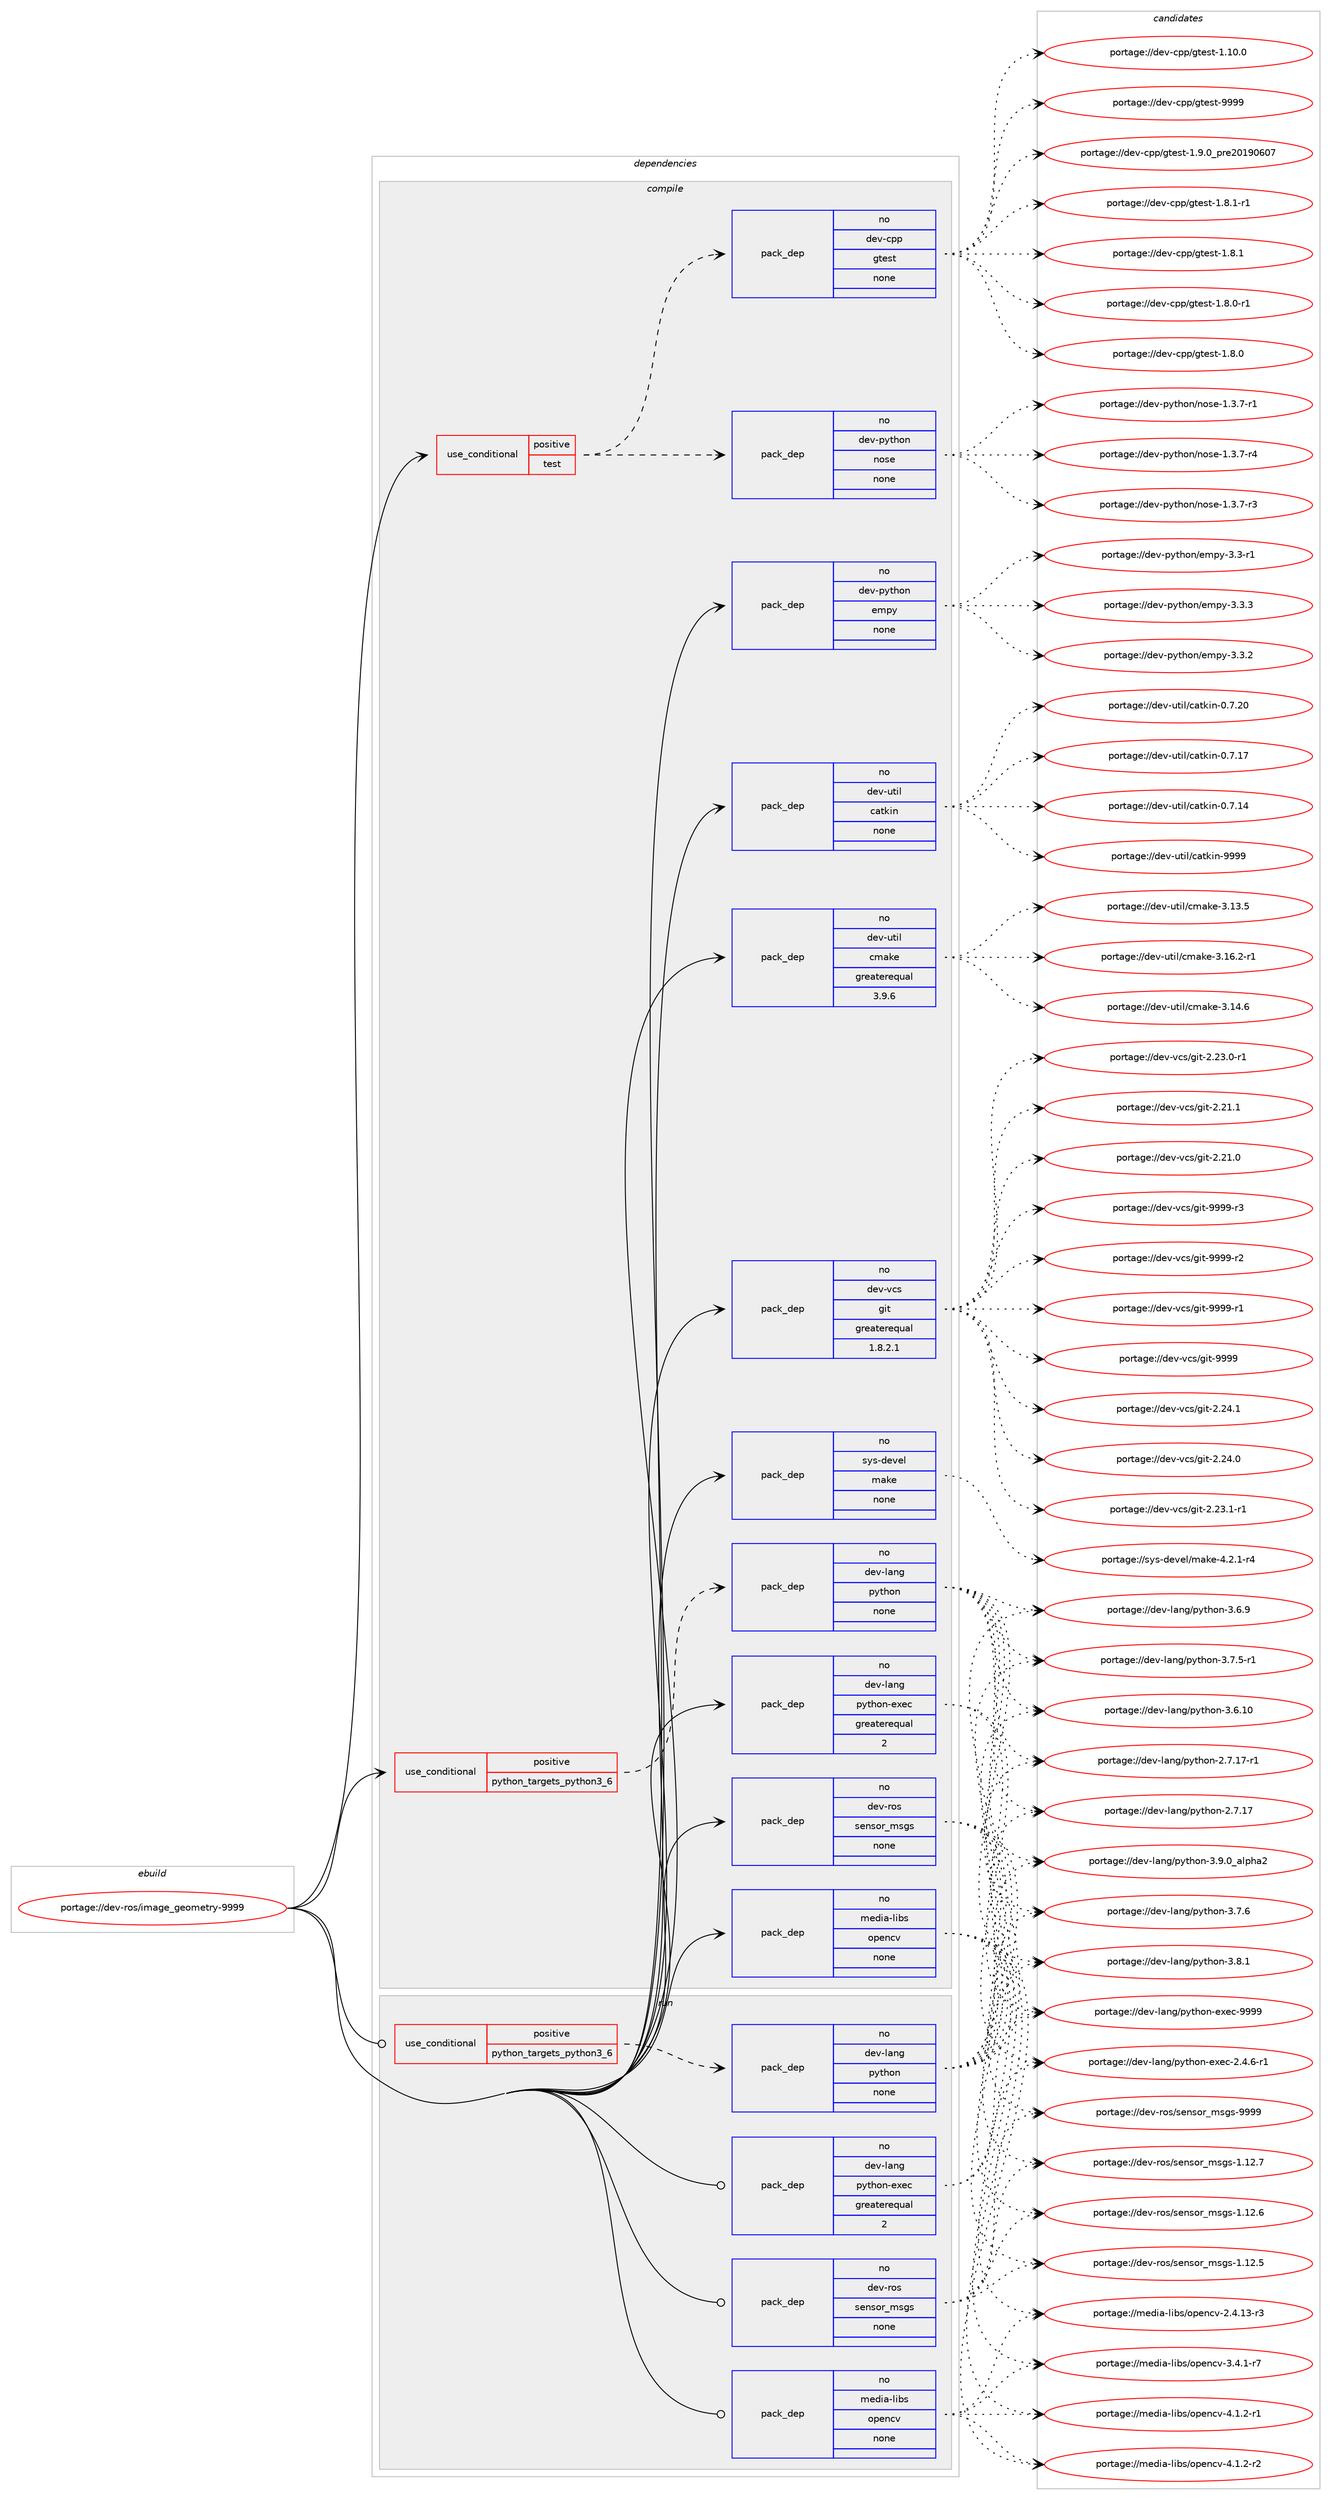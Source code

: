digraph prolog {

# *************
# Graph options
# *************

newrank=true;
concentrate=true;
compound=true;
graph [rankdir=LR,fontname=Helvetica,fontsize=10,ranksep=1.5];#, ranksep=2.5, nodesep=0.2];
edge  [arrowhead=vee];
node  [fontname=Helvetica,fontsize=10];

# **********
# The ebuild
# **********

subgraph cluster_leftcol {
color=gray;
rank=same;
label=<<i>ebuild</i>>;
id [label="portage://dev-ros/image_geometry-9999", color=red, width=4, href="../dev-ros/image_geometry-9999.svg"];
}

# ****************
# The dependencies
# ****************

subgraph cluster_midcol {
color=gray;
label=<<i>dependencies</i>>;
subgraph cluster_compile {
fillcolor="#eeeeee";
style=filled;
label=<<i>compile</i>>;
subgraph cond100185 {
dependency400778 [label=<<TABLE BORDER="0" CELLBORDER="1" CELLSPACING="0" CELLPADDING="4"><TR><TD ROWSPAN="3" CELLPADDING="10">use_conditional</TD></TR><TR><TD>positive</TD></TR><TR><TD>python_targets_python3_6</TD></TR></TABLE>>, shape=none, color=red];
subgraph pack295740 {
dependency400779 [label=<<TABLE BORDER="0" CELLBORDER="1" CELLSPACING="0" CELLPADDING="4" WIDTH="220"><TR><TD ROWSPAN="6" CELLPADDING="30">pack_dep</TD></TR><TR><TD WIDTH="110">no</TD></TR><TR><TD>dev-lang</TD></TR><TR><TD>python</TD></TR><TR><TD>none</TD></TR><TR><TD></TD></TR></TABLE>>, shape=none, color=blue];
}
dependency400778:e -> dependency400779:w [weight=20,style="dashed",arrowhead="vee"];
}
id:e -> dependency400778:w [weight=20,style="solid",arrowhead="vee"];
subgraph cond100186 {
dependency400780 [label=<<TABLE BORDER="0" CELLBORDER="1" CELLSPACING="0" CELLPADDING="4"><TR><TD ROWSPAN="3" CELLPADDING="10">use_conditional</TD></TR><TR><TD>positive</TD></TR><TR><TD>test</TD></TR></TABLE>>, shape=none, color=red];
subgraph pack295741 {
dependency400781 [label=<<TABLE BORDER="0" CELLBORDER="1" CELLSPACING="0" CELLPADDING="4" WIDTH="220"><TR><TD ROWSPAN="6" CELLPADDING="30">pack_dep</TD></TR><TR><TD WIDTH="110">no</TD></TR><TR><TD>dev-python</TD></TR><TR><TD>nose</TD></TR><TR><TD>none</TD></TR><TR><TD></TD></TR></TABLE>>, shape=none, color=blue];
}
dependency400780:e -> dependency400781:w [weight=20,style="dashed",arrowhead="vee"];
subgraph pack295742 {
dependency400782 [label=<<TABLE BORDER="0" CELLBORDER="1" CELLSPACING="0" CELLPADDING="4" WIDTH="220"><TR><TD ROWSPAN="6" CELLPADDING="30">pack_dep</TD></TR><TR><TD WIDTH="110">no</TD></TR><TR><TD>dev-cpp</TD></TR><TR><TD>gtest</TD></TR><TR><TD>none</TD></TR><TR><TD></TD></TR></TABLE>>, shape=none, color=blue];
}
dependency400780:e -> dependency400782:w [weight=20,style="dashed",arrowhead="vee"];
}
id:e -> dependency400780:w [weight=20,style="solid",arrowhead="vee"];
subgraph pack295743 {
dependency400783 [label=<<TABLE BORDER="0" CELLBORDER="1" CELLSPACING="0" CELLPADDING="4" WIDTH="220"><TR><TD ROWSPAN="6" CELLPADDING="30">pack_dep</TD></TR><TR><TD WIDTH="110">no</TD></TR><TR><TD>dev-lang</TD></TR><TR><TD>python-exec</TD></TR><TR><TD>greaterequal</TD></TR><TR><TD>2</TD></TR></TABLE>>, shape=none, color=blue];
}
id:e -> dependency400783:w [weight=20,style="solid",arrowhead="vee"];
subgraph pack295744 {
dependency400784 [label=<<TABLE BORDER="0" CELLBORDER="1" CELLSPACING="0" CELLPADDING="4" WIDTH="220"><TR><TD ROWSPAN="6" CELLPADDING="30">pack_dep</TD></TR><TR><TD WIDTH="110">no</TD></TR><TR><TD>dev-python</TD></TR><TR><TD>empy</TD></TR><TR><TD>none</TD></TR><TR><TD></TD></TR></TABLE>>, shape=none, color=blue];
}
id:e -> dependency400784:w [weight=20,style="solid",arrowhead="vee"];
subgraph pack295745 {
dependency400785 [label=<<TABLE BORDER="0" CELLBORDER="1" CELLSPACING="0" CELLPADDING="4" WIDTH="220"><TR><TD ROWSPAN="6" CELLPADDING="30">pack_dep</TD></TR><TR><TD WIDTH="110">no</TD></TR><TR><TD>dev-ros</TD></TR><TR><TD>sensor_msgs</TD></TR><TR><TD>none</TD></TR><TR><TD></TD></TR></TABLE>>, shape=none, color=blue];
}
id:e -> dependency400785:w [weight=20,style="solid",arrowhead="vee"];
subgraph pack295746 {
dependency400786 [label=<<TABLE BORDER="0" CELLBORDER="1" CELLSPACING="0" CELLPADDING="4" WIDTH="220"><TR><TD ROWSPAN="6" CELLPADDING="30">pack_dep</TD></TR><TR><TD WIDTH="110">no</TD></TR><TR><TD>dev-util</TD></TR><TR><TD>catkin</TD></TR><TR><TD>none</TD></TR><TR><TD></TD></TR></TABLE>>, shape=none, color=blue];
}
id:e -> dependency400786:w [weight=20,style="solid",arrowhead="vee"];
subgraph pack295747 {
dependency400787 [label=<<TABLE BORDER="0" CELLBORDER="1" CELLSPACING="0" CELLPADDING="4" WIDTH="220"><TR><TD ROWSPAN="6" CELLPADDING="30">pack_dep</TD></TR><TR><TD WIDTH="110">no</TD></TR><TR><TD>dev-util</TD></TR><TR><TD>cmake</TD></TR><TR><TD>greaterequal</TD></TR><TR><TD>3.9.6</TD></TR></TABLE>>, shape=none, color=blue];
}
id:e -> dependency400787:w [weight=20,style="solid",arrowhead="vee"];
subgraph pack295748 {
dependency400788 [label=<<TABLE BORDER="0" CELLBORDER="1" CELLSPACING="0" CELLPADDING="4" WIDTH="220"><TR><TD ROWSPAN="6" CELLPADDING="30">pack_dep</TD></TR><TR><TD WIDTH="110">no</TD></TR><TR><TD>dev-vcs</TD></TR><TR><TD>git</TD></TR><TR><TD>greaterequal</TD></TR><TR><TD>1.8.2.1</TD></TR></TABLE>>, shape=none, color=blue];
}
id:e -> dependency400788:w [weight=20,style="solid",arrowhead="vee"];
subgraph pack295749 {
dependency400789 [label=<<TABLE BORDER="0" CELLBORDER="1" CELLSPACING="0" CELLPADDING="4" WIDTH="220"><TR><TD ROWSPAN="6" CELLPADDING="30">pack_dep</TD></TR><TR><TD WIDTH="110">no</TD></TR><TR><TD>media-libs</TD></TR><TR><TD>opencv</TD></TR><TR><TD>none</TD></TR><TR><TD></TD></TR></TABLE>>, shape=none, color=blue];
}
id:e -> dependency400789:w [weight=20,style="solid",arrowhead="vee"];
subgraph pack295750 {
dependency400790 [label=<<TABLE BORDER="0" CELLBORDER="1" CELLSPACING="0" CELLPADDING="4" WIDTH="220"><TR><TD ROWSPAN="6" CELLPADDING="30">pack_dep</TD></TR><TR><TD WIDTH="110">no</TD></TR><TR><TD>sys-devel</TD></TR><TR><TD>make</TD></TR><TR><TD>none</TD></TR><TR><TD></TD></TR></TABLE>>, shape=none, color=blue];
}
id:e -> dependency400790:w [weight=20,style="solid",arrowhead="vee"];
}
subgraph cluster_compileandrun {
fillcolor="#eeeeee";
style=filled;
label=<<i>compile and run</i>>;
}
subgraph cluster_run {
fillcolor="#eeeeee";
style=filled;
label=<<i>run</i>>;
subgraph cond100187 {
dependency400791 [label=<<TABLE BORDER="0" CELLBORDER="1" CELLSPACING="0" CELLPADDING="4"><TR><TD ROWSPAN="3" CELLPADDING="10">use_conditional</TD></TR><TR><TD>positive</TD></TR><TR><TD>python_targets_python3_6</TD></TR></TABLE>>, shape=none, color=red];
subgraph pack295751 {
dependency400792 [label=<<TABLE BORDER="0" CELLBORDER="1" CELLSPACING="0" CELLPADDING="4" WIDTH="220"><TR><TD ROWSPAN="6" CELLPADDING="30">pack_dep</TD></TR><TR><TD WIDTH="110">no</TD></TR><TR><TD>dev-lang</TD></TR><TR><TD>python</TD></TR><TR><TD>none</TD></TR><TR><TD></TD></TR></TABLE>>, shape=none, color=blue];
}
dependency400791:e -> dependency400792:w [weight=20,style="dashed",arrowhead="vee"];
}
id:e -> dependency400791:w [weight=20,style="solid",arrowhead="odot"];
subgraph pack295752 {
dependency400793 [label=<<TABLE BORDER="0" CELLBORDER="1" CELLSPACING="0" CELLPADDING="4" WIDTH="220"><TR><TD ROWSPAN="6" CELLPADDING="30">pack_dep</TD></TR><TR><TD WIDTH="110">no</TD></TR><TR><TD>dev-lang</TD></TR><TR><TD>python-exec</TD></TR><TR><TD>greaterequal</TD></TR><TR><TD>2</TD></TR></TABLE>>, shape=none, color=blue];
}
id:e -> dependency400793:w [weight=20,style="solid",arrowhead="odot"];
subgraph pack295753 {
dependency400794 [label=<<TABLE BORDER="0" CELLBORDER="1" CELLSPACING="0" CELLPADDING="4" WIDTH="220"><TR><TD ROWSPAN="6" CELLPADDING="30">pack_dep</TD></TR><TR><TD WIDTH="110">no</TD></TR><TR><TD>dev-ros</TD></TR><TR><TD>sensor_msgs</TD></TR><TR><TD>none</TD></TR><TR><TD></TD></TR></TABLE>>, shape=none, color=blue];
}
id:e -> dependency400794:w [weight=20,style="solid",arrowhead="odot"];
subgraph pack295754 {
dependency400795 [label=<<TABLE BORDER="0" CELLBORDER="1" CELLSPACING="0" CELLPADDING="4" WIDTH="220"><TR><TD ROWSPAN="6" CELLPADDING="30">pack_dep</TD></TR><TR><TD WIDTH="110">no</TD></TR><TR><TD>media-libs</TD></TR><TR><TD>opencv</TD></TR><TR><TD>none</TD></TR><TR><TD></TD></TR></TABLE>>, shape=none, color=blue];
}
id:e -> dependency400795:w [weight=20,style="solid",arrowhead="odot"];
}
}

# **************
# The candidates
# **************

subgraph cluster_choices {
rank=same;
color=gray;
label=<<i>candidates</i>>;

subgraph choice295740 {
color=black;
nodesep=1;
choice10010111845108971101034711212111610411111045514657464895971081121049750 [label="portage://dev-lang/python-3.9.0_alpha2", color=red, width=4,href="../dev-lang/python-3.9.0_alpha2.svg"];
choice100101118451089711010347112121116104111110455146564649 [label="portage://dev-lang/python-3.8.1", color=red, width=4,href="../dev-lang/python-3.8.1.svg"];
choice100101118451089711010347112121116104111110455146554654 [label="portage://dev-lang/python-3.7.6", color=red, width=4,href="../dev-lang/python-3.7.6.svg"];
choice1001011184510897110103471121211161041111104551465546534511449 [label="portage://dev-lang/python-3.7.5-r1", color=red, width=4,href="../dev-lang/python-3.7.5-r1.svg"];
choice100101118451089711010347112121116104111110455146544657 [label="portage://dev-lang/python-3.6.9", color=red, width=4,href="../dev-lang/python-3.6.9.svg"];
choice10010111845108971101034711212111610411111045514654464948 [label="portage://dev-lang/python-3.6.10", color=red, width=4,href="../dev-lang/python-3.6.10.svg"];
choice100101118451089711010347112121116104111110455046554649554511449 [label="portage://dev-lang/python-2.7.17-r1", color=red, width=4,href="../dev-lang/python-2.7.17-r1.svg"];
choice10010111845108971101034711212111610411111045504655464955 [label="portage://dev-lang/python-2.7.17", color=red, width=4,href="../dev-lang/python-2.7.17.svg"];
dependency400779:e -> choice10010111845108971101034711212111610411111045514657464895971081121049750:w [style=dotted,weight="100"];
dependency400779:e -> choice100101118451089711010347112121116104111110455146564649:w [style=dotted,weight="100"];
dependency400779:e -> choice100101118451089711010347112121116104111110455146554654:w [style=dotted,weight="100"];
dependency400779:e -> choice1001011184510897110103471121211161041111104551465546534511449:w [style=dotted,weight="100"];
dependency400779:e -> choice100101118451089711010347112121116104111110455146544657:w [style=dotted,weight="100"];
dependency400779:e -> choice10010111845108971101034711212111610411111045514654464948:w [style=dotted,weight="100"];
dependency400779:e -> choice100101118451089711010347112121116104111110455046554649554511449:w [style=dotted,weight="100"];
dependency400779:e -> choice10010111845108971101034711212111610411111045504655464955:w [style=dotted,weight="100"];
}
subgraph choice295741 {
color=black;
nodesep=1;
choice10010111845112121116104111110471101111151014549465146554511452 [label="portage://dev-python/nose-1.3.7-r4", color=red, width=4,href="../dev-python/nose-1.3.7-r4.svg"];
choice10010111845112121116104111110471101111151014549465146554511451 [label="portage://dev-python/nose-1.3.7-r3", color=red, width=4,href="../dev-python/nose-1.3.7-r3.svg"];
choice10010111845112121116104111110471101111151014549465146554511449 [label="portage://dev-python/nose-1.3.7-r1", color=red, width=4,href="../dev-python/nose-1.3.7-r1.svg"];
dependency400781:e -> choice10010111845112121116104111110471101111151014549465146554511452:w [style=dotted,weight="100"];
dependency400781:e -> choice10010111845112121116104111110471101111151014549465146554511451:w [style=dotted,weight="100"];
dependency400781:e -> choice10010111845112121116104111110471101111151014549465146554511449:w [style=dotted,weight="100"];
}
subgraph choice295742 {
color=black;
nodesep=1;
choice1001011184599112112471031161011151164557575757 [label="portage://dev-cpp/gtest-9999", color=red, width=4,href="../dev-cpp/gtest-9999.svg"];
choice100101118459911211247103116101115116454946574648951121141015048495748544855 [label="portage://dev-cpp/gtest-1.9.0_pre20190607", color=red, width=4,href="../dev-cpp/gtest-1.9.0_pre20190607.svg"];
choice1001011184599112112471031161011151164549465646494511449 [label="portage://dev-cpp/gtest-1.8.1-r1", color=red, width=4,href="../dev-cpp/gtest-1.8.1-r1.svg"];
choice100101118459911211247103116101115116454946564649 [label="portage://dev-cpp/gtest-1.8.1", color=red, width=4,href="../dev-cpp/gtest-1.8.1.svg"];
choice1001011184599112112471031161011151164549465646484511449 [label="portage://dev-cpp/gtest-1.8.0-r1", color=red, width=4,href="../dev-cpp/gtest-1.8.0-r1.svg"];
choice100101118459911211247103116101115116454946564648 [label="portage://dev-cpp/gtest-1.8.0", color=red, width=4,href="../dev-cpp/gtest-1.8.0.svg"];
choice10010111845991121124710311610111511645494649484648 [label="portage://dev-cpp/gtest-1.10.0", color=red, width=4,href="../dev-cpp/gtest-1.10.0.svg"];
dependency400782:e -> choice1001011184599112112471031161011151164557575757:w [style=dotted,weight="100"];
dependency400782:e -> choice100101118459911211247103116101115116454946574648951121141015048495748544855:w [style=dotted,weight="100"];
dependency400782:e -> choice1001011184599112112471031161011151164549465646494511449:w [style=dotted,weight="100"];
dependency400782:e -> choice100101118459911211247103116101115116454946564649:w [style=dotted,weight="100"];
dependency400782:e -> choice1001011184599112112471031161011151164549465646484511449:w [style=dotted,weight="100"];
dependency400782:e -> choice100101118459911211247103116101115116454946564648:w [style=dotted,weight="100"];
dependency400782:e -> choice10010111845991121124710311610111511645494649484648:w [style=dotted,weight="100"];
}
subgraph choice295743 {
color=black;
nodesep=1;
choice10010111845108971101034711212111610411111045101120101994557575757 [label="portage://dev-lang/python-exec-9999", color=red, width=4,href="../dev-lang/python-exec-9999.svg"];
choice10010111845108971101034711212111610411111045101120101994550465246544511449 [label="portage://dev-lang/python-exec-2.4.6-r1", color=red, width=4,href="../dev-lang/python-exec-2.4.6-r1.svg"];
dependency400783:e -> choice10010111845108971101034711212111610411111045101120101994557575757:w [style=dotted,weight="100"];
dependency400783:e -> choice10010111845108971101034711212111610411111045101120101994550465246544511449:w [style=dotted,weight="100"];
}
subgraph choice295744 {
color=black;
nodesep=1;
choice1001011184511212111610411111047101109112121455146514651 [label="portage://dev-python/empy-3.3.3", color=red, width=4,href="../dev-python/empy-3.3.3.svg"];
choice1001011184511212111610411111047101109112121455146514650 [label="portage://dev-python/empy-3.3.2", color=red, width=4,href="../dev-python/empy-3.3.2.svg"];
choice1001011184511212111610411111047101109112121455146514511449 [label="portage://dev-python/empy-3.3-r1", color=red, width=4,href="../dev-python/empy-3.3-r1.svg"];
dependency400784:e -> choice1001011184511212111610411111047101109112121455146514651:w [style=dotted,weight="100"];
dependency400784:e -> choice1001011184511212111610411111047101109112121455146514650:w [style=dotted,weight="100"];
dependency400784:e -> choice1001011184511212111610411111047101109112121455146514511449:w [style=dotted,weight="100"];
}
subgraph choice295745 {
color=black;
nodesep=1;
choice1001011184511411111547115101110115111114951091151031154557575757 [label="portage://dev-ros/sensor_msgs-9999", color=red, width=4,href="../dev-ros/sensor_msgs-9999.svg"];
choice10010111845114111115471151011101151111149510911510311545494649504655 [label="portage://dev-ros/sensor_msgs-1.12.7", color=red, width=4,href="../dev-ros/sensor_msgs-1.12.7.svg"];
choice10010111845114111115471151011101151111149510911510311545494649504654 [label="portage://dev-ros/sensor_msgs-1.12.6", color=red, width=4,href="../dev-ros/sensor_msgs-1.12.6.svg"];
choice10010111845114111115471151011101151111149510911510311545494649504653 [label="portage://dev-ros/sensor_msgs-1.12.5", color=red, width=4,href="../dev-ros/sensor_msgs-1.12.5.svg"];
dependency400785:e -> choice1001011184511411111547115101110115111114951091151031154557575757:w [style=dotted,weight="100"];
dependency400785:e -> choice10010111845114111115471151011101151111149510911510311545494649504655:w [style=dotted,weight="100"];
dependency400785:e -> choice10010111845114111115471151011101151111149510911510311545494649504654:w [style=dotted,weight="100"];
dependency400785:e -> choice10010111845114111115471151011101151111149510911510311545494649504653:w [style=dotted,weight="100"];
}
subgraph choice295746 {
color=black;
nodesep=1;
choice100101118451171161051084799971161071051104557575757 [label="portage://dev-util/catkin-9999", color=red, width=4,href="../dev-util/catkin-9999.svg"];
choice1001011184511711610510847999711610710511045484655465048 [label="portage://dev-util/catkin-0.7.20", color=red, width=4,href="../dev-util/catkin-0.7.20.svg"];
choice1001011184511711610510847999711610710511045484655464955 [label="portage://dev-util/catkin-0.7.17", color=red, width=4,href="../dev-util/catkin-0.7.17.svg"];
choice1001011184511711610510847999711610710511045484655464952 [label="portage://dev-util/catkin-0.7.14", color=red, width=4,href="../dev-util/catkin-0.7.14.svg"];
dependency400786:e -> choice100101118451171161051084799971161071051104557575757:w [style=dotted,weight="100"];
dependency400786:e -> choice1001011184511711610510847999711610710511045484655465048:w [style=dotted,weight="100"];
dependency400786:e -> choice1001011184511711610510847999711610710511045484655464955:w [style=dotted,weight="100"];
dependency400786:e -> choice1001011184511711610510847999711610710511045484655464952:w [style=dotted,weight="100"];
}
subgraph choice295747 {
color=black;
nodesep=1;
choice10010111845117116105108479910997107101455146495446504511449 [label="portage://dev-util/cmake-3.16.2-r1", color=red, width=4,href="../dev-util/cmake-3.16.2-r1.svg"];
choice1001011184511711610510847991099710710145514649524654 [label="portage://dev-util/cmake-3.14.6", color=red, width=4,href="../dev-util/cmake-3.14.6.svg"];
choice1001011184511711610510847991099710710145514649514653 [label="portage://dev-util/cmake-3.13.5", color=red, width=4,href="../dev-util/cmake-3.13.5.svg"];
dependency400787:e -> choice10010111845117116105108479910997107101455146495446504511449:w [style=dotted,weight="100"];
dependency400787:e -> choice1001011184511711610510847991099710710145514649524654:w [style=dotted,weight="100"];
dependency400787:e -> choice1001011184511711610510847991099710710145514649514653:w [style=dotted,weight="100"];
}
subgraph choice295748 {
color=black;
nodesep=1;
choice10010111845118991154710310511645575757574511451 [label="portage://dev-vcs/git-9999-r3", color=red, width=4,href="../dev-vcs/git-9999-r3.svg"];
choice10010111845118991154710310511645575757574511450 [label="portage://dev-vcs/git-9999-r2", color=red, width=4,href="../dev-vcs/git-9999-r2.svg"];
choice10010111845118991154710310511645575757574511449 [label="portage://dev-vcs/git-9999-r1", color=red, width=4,href="../dev-vcs/git-9999-r1.svg"];
choice1001011184511899115471031051164557575757 [label="portage://dev-vcs/git-9999", color=red, width=4,href="../dev-vcs/git-9999.svg"];
choice10010111845118991154710310511645504650524649 [label="portage://dev-vcs/git-2.24.1", color=red, width=4,href="../dev-vcs/git-2.24.1.svg"];
choice10010111845118991154710310511645504650524648 [label="portage://dev-vcs/git-2.24.0", color=red, width=4,href="../dev-vcs/git-2.24.0.svg"];
choice100101118451189911547103105116455046505146494511449 [label="portage://dev-vcs/git-2.23.1-r1", color=red, width=4,href="../dev-vcs/git-2.23.1-r1.svg"];
choice100101118451189911547103105116455046505146484511449 [label="portage://dev-vcs/git-2.23.0-r1", color=red, width=4,href="../dev-vcs/git-2.23.0-r1.svg"];
choice10010111845118991154710310511645504650494649 [label="portage://dev-vcs/git-2.21.1", color=red, width=4,href="../dev-vcs/git-2.21.1.svg"];
choice10010111845118991154710310511645504650494648 [label="portage://dev-vcs/git-2.21.0", color=red, width=4,href="../dev-vcs/git-2.21.0.svg"];
dependency400788:e -> choice10010111845118991154710310511645575757574511451:w [style=dotted,weight="100"];
dependency400788:e -> choice10010111845118991154710310511645575757574511450:w [style=dotted,weight="100"];
dependency400788:e -> choice10010111845118991154710310511645575757574511449:w [style=dotted,weight="100"];
dependency400788:e -> choice1001011184511899115471031051164557575757:w [style=dotted,weight="100"];
dependency400788:e -> choice10010111845118991154710310511645504650524649:w [style=dotted,weight="100"];
dependency400788:e -> choice10010111845118991154710310511645504650524648:w [style=dotted,weight="100"];
dependency400788:e -> choice100101118451189911547103105116455046505146494511449:w [style=dotted,weight="100"];
dependency400788:e -> choice100101118451189911547103105116455046505146484511449:w [style=dotted,weight="100"];
dependency400788:e -> choice10010111845118991154710310511645504650494649:w [style=dotted,weight="100"];
dependency400788:e -> choice10010111845118991154710310511645504650494648:w [style=dotted,weight="100"];
}
subgraph choice295749 {
color=black;
nodesep=1;
choice10910110010597451081059811547111112101110991184552464946504511450 [label="portage://media-libs/opencv-4.1.2-r2", color=red, width=4,href="../media-libs/opencv-4.1.2-r2.svg"];
choice10910110010597451081059811547111112101110991184552464946504511449 [label="portage://media-libs/opencv-4.1.2-r1", color=red, width=4,href="../media-libs/opencv-4.1.2-r1.svg"];
choice10910110010597451081059811547111112101110991184551465246494511455 [label="portage://media-libs/opencv-3.4.1-r7", color=red, width=4,href="../media-libs/opencv-3.4.1-r7.svg"];
choice1091011001059745108105981154711111210111099118455046524649514511451 [label="portage://media-libs/opencv-2.4.13-r3", color=red, width=4,href="../media-libs/opencv-2.4.13-r3.svg"];
dependency400789:e -> choice10910110010597451081059811547111112101110991184552464946504511450:w [style=dotted,weight="100"];
dependency400789:e -> choice10910110010597451081059811547111112101110991184552464946504511449:w [style=dotted,weight="100"];
dependency400789:e -> choice10910110010597451081059811547111112101110991184551465246494511455:w [style=dotted,weight="100"];
dependency400789:e -> choice1091011001059745108105981154711111210111099118455046524649514511451:w [style=dotted,weight="100"];
}
subgraph choice295750 {
color=black;
nodesep=1;
choice1151211154510010111810110847109971071014552465046494511452 [label="portage://sys-devel/make-4.2.1-r4", color=red, width=4,href="../sys-devel/make-4.2.1-r4.svg"];
dependency400790:e -> choice1151211154510010111810110847109971071014552465046494511452:w [style=dotted,weight="100"];
}
subgraph choice295751 {
color=black;
nodesep=1;
choice10010111845108971101034711212111610411111045514657464895971081121049750 [label="portage://dev-lang/python-3.9.0_alpha2", color=red, width=4,href="../dev-lang/python-3.9.0_alpha2.svg"];
choice100101118451089711010347112121116104111110455146564649 [label="portage://dev-lang/python-3.8.1", color=red, width=4,href="../dev-lang/python-3.8.1.svg"];
choice100101118451089711010347112121116104111110455146554654 [label="portage://dev-lang/python-3.7.6", color=red, width=4,href="../dev-lang/python-3.7.6.svg"];
choice1001011184510897110103471121211161041111104551465546534511449 [label="portage://dev-lang/python-3.7.5-r1", color=red, width=4,href="../dev-lang/python-3.7.5-r1.svg"];
choice100101118451089711010347112121116104111110455146544657 [label="portage://dev-lang/python-3.6.9", color=red, width=4,href="../dev-lang/python-3.6.9.svg"];
choice10010111845108971101034711212111610411111045514654464948 [label="portage://dev-lang/python-3.6.10", color=red, width=4,href="../dev-lang/python-3.6.10.svg"];
choice100101118451089711010347112121116104111110455046554649554511449 [label="portage://dev-lang/python-2.7.17-r1", color=red, width=4,href="../dev-lang/python-2.7.17-r1.svg"];
choice10010111845108971101034711212111610411111045504655464955 [label="portage://dev-lang/python-2.7.17", color=red, width=4,href="../dev-lang/python-2.7.17.svg"];
dependency400792:e -> choice10010111845108971101034711212111610411111045514657464895971081121049750:w [style=dotted,weight="100"];
dependency400792:e -> choice100101118451089711010347112121116104111110455146564649:w [style=dotted,weight="100"];
dependency400792:e -> choice100101118451089711010347112121116104111110455146554654:w [style=dotted,weight="100"];
dependency400792:e -> choice1001011184510897110103471121211161041111104551465546534511449:w [style=dotted,weight="100"];
dependency400792:e -> choice100101118451089711010347112121116104111110455146544657:w [style=dotted,weight="100"];
dependency400792:e -> choice10010111845108971101034711212111610411111045514654464948:w [style=dotted,weight="100"];
dependency400792:e -> choice100101118451089711010347112121116104111110455046554649554511449:w [style=dotted,weight="100"];
dependency400792:e -> choice10010111845108971101034711212111610411111045504655464955:w [style=dotted,weight="100"];
}
subgraph choice295752 {
color=black;
nodesep=1;
choice10010111845108971101034711212111610411111045101120101994557575757 [label="portage://dev-lang/python-exec-9999", color=red, width=4,href="../dev-lang/python-exec-9999.svg"];
choice10010111845108971101034711212111610411111045101120101994550465246544511449 [label="portage://dev-lang/python-exec-2.4.6-r1", color=red, width=4,href="../dev-lang/python-exec-2.4.6-r1.svg"];
dependency400793:e -> choice10010111845108971101034711212111610411111045101120101994557575757:w [style=dotted,weight="100"];
dependency400793:e -> choice10010111845108971101034711212111610411111045101120101994550465246544511449:w [style=dotted,weight="100"];
}
subgraph choice295753 {
color=black;
nodesep=1;
choice1001011184511411111547115101110115111114951091151031154557575757 [label="portage://dev-ros/sensor_msgs-9999", color=red, width=4,href="../dev-ros/sensor_msgs-9999.svg"];
choice10010111845114111115471151011101151111149510911510311545494649504655 [label="portage://dev-ros/sensor_msgs-1.12.7", color=red, width=4,href="../dev-ros/sensor_msgs-1.12.7.svg"];
choice10010111845114111115471151011101151111149510911510311545494649504654 [label="portage://dev-ros/sensor_msgs-1.12.6", color=red, width=4,href="../dev-ros/sensor_msgs-1.12.6.svg"];
choice10010111845114111115471151011101151111149510911510311545494649504653 [label="portage://dev-ros/sensor_msgs-1.12.5", color=red, width=4,href="../dev-ros/sensor_msgs-1.12.5.svg"];
dependency400794:e -> choice1001011184511411111547115101110115111114951091151031154557575757:w [style=dotted,weight="100"];
dependency400794:e -> choice10010111845114111115471151011101151111149510911510311545494649504655:w [style=dotted,weight="100"];
dependency400794:e -> choice10010111845114111115471151011101151111149510911510311545494649504654:w [style=dotted,weight="100"];
dependency400794:e -> choice10010111845114111115471151011101151111149510911510311545494649504653:w [style=dotted,weight="100"];
}
subgraph choice295754 {
color=black;
nodesep=1;
choice10910110010597451081059811547111112101110991184552464946504511450 [label="portage://media-libs/opencv-4.1.2-r2", color=red, width=4,href="../media-libs/opencv-4.1.2-r2.svg"];
choice10910110010597451081059811547111112101110991184552464946504511449 [label="portage://media-libs/opencv-4.1.2-r1", color=red, width=4,href="../media-libs/opencv-4.1.2-r1.svg"];
choice10910110010597451081059811547111112101110991184551465246494511455 [label="portage://media-libs/opencv-3.4.1-r7", color=red, width=4,href="../media-libs/opencv-3.4.1-r7.svg"];
choice1091011001059745108105981154711111210111099118455046524649514511451 [label="portage://media-libs/opencv-2.4.13-r3", color=red, width=4,href="../media-libs/opencv-2.4.13-r3.svg"];
dependency400795:e -> choice10910110010597451081059811547111112101110991184552464946504511450:w [style=dotted,weight="100"];
dependency400795:e -> choice10910110010597451081059811547111112101110991184552464946504511449:w [style=dotted,weight="100"];
dependency400795:e -> choice10910110010597451081059811547111112101110991184551465246494511455:w [style=dotted,weight="100"];
dependency400795:e -> choice1091011001059745108105981154711111210111099118455046524649514511451:w [style=dotted,weight="100"];
}
}

}
